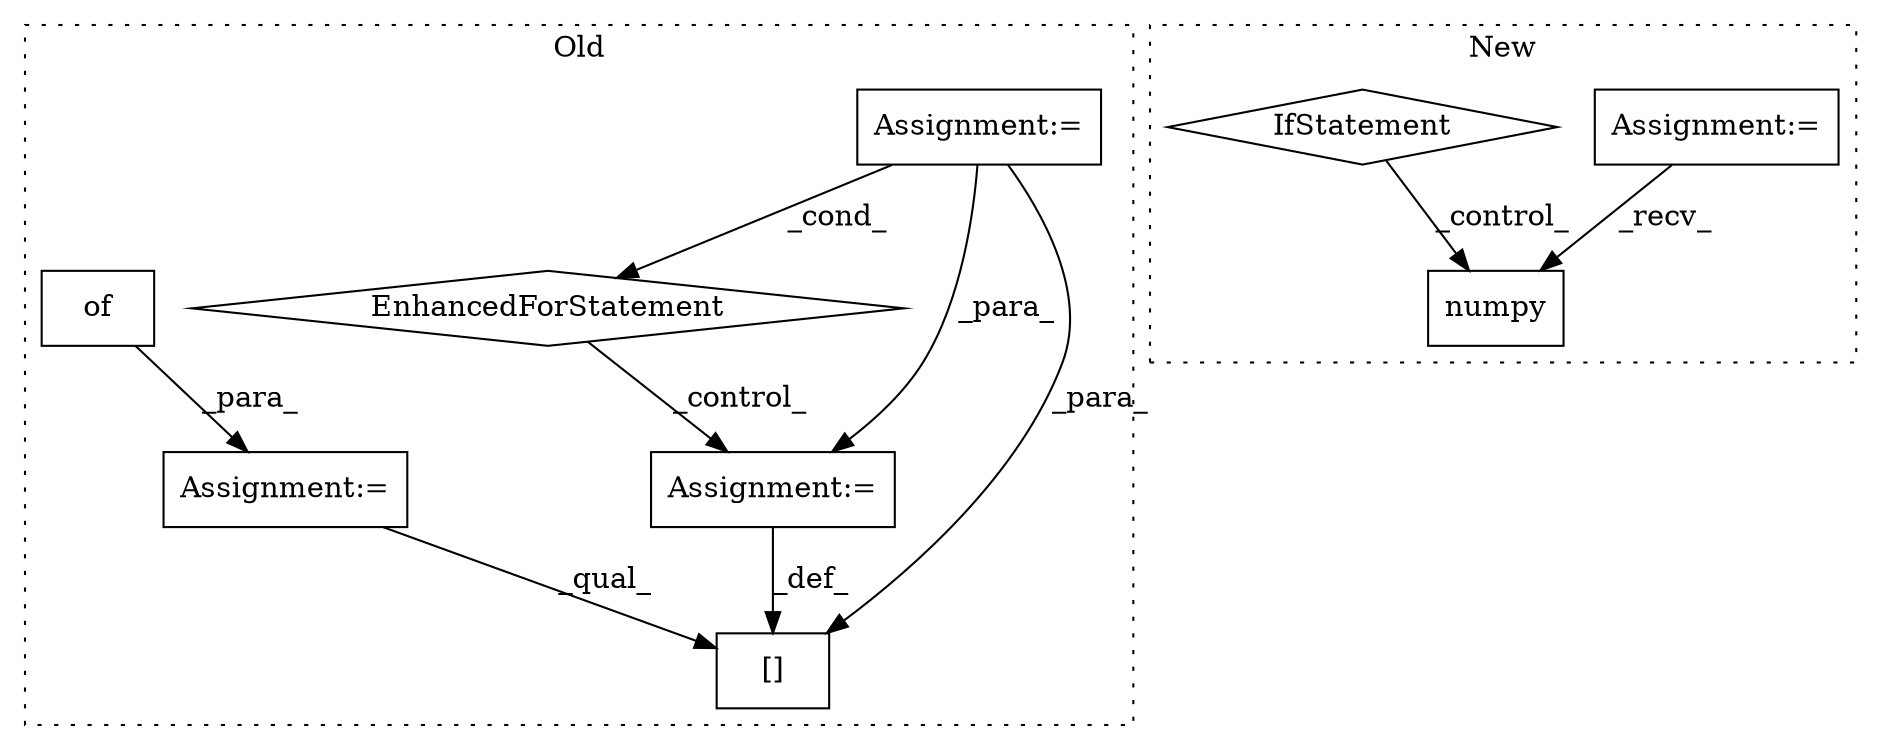 digraph G {
subgraph cluster0 {
1 [label="EnhancedForStatement" a="70" s="1653,1741" l="57,2" shape="diamond"];
3 [label="Assignment:=" a="7" s="1760" l="1" shape="box"];
4 [label="Assignment:=" a="7" s="1653,1741" l="57,2" shape="box"];
6 [label="[]" a="2" s="1885,1898" l="5,1" shape="box"];
7 [label="Assignment:=" a="7" s="1636" l="1" shape="box"];
8 [label="of" a="32" s="1641" l="4" shape="box"];
label = "Old";
style="dotted";
}
subgraph cluster1 {
2 [label="numpy" a="32" s="955" l="7" shape="box"];
5 [label="Assignment:=" a="7" s="877" l="1" shape="box"];
9 [label="IfStatement" a="25" s="1030" l="28" shape="diamond"];
label = "New";
style="dotted";
}
1 -> 3 [label="_control_"];
3 -> 6 [label="_def_"];
4 -> 1 [label="_cond_"];
4 -> 3 [label="_para_"];
4 -> 6 [label="_para_"];
5 -> 2 [label="_recv_"];
7 -> 6 [label="_qual_"];
8 -> 7 [label="_para_"];
9 -> 2 [label="_control_"];
}